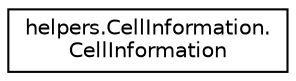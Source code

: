 digraph "Graphical Class Hierarchy"
{
  edge [fontname="Helvetica",fontsize="10",labelfontname="Helvetica",labelfontsize="10"];
  node [fontname="Helvetica",fontsize="10",shape=record];
  rankdir="LR";
  Node1 [label="helpers.CellInformation.\lCellInformation",height=0.2,width=0.4,color="black", fillcolor="white", style="filled",URL="$classhelpers_1_1CellInformation_1_1CellInformation.html",tooltip="Helper class providing information on given mesh. "];
}
